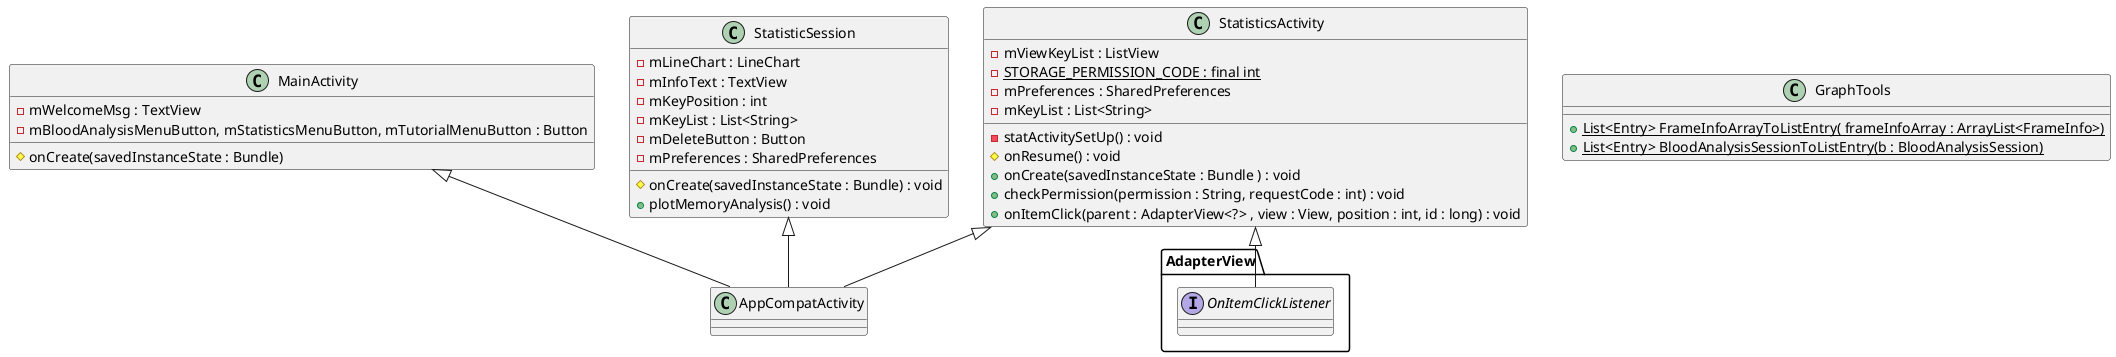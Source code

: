 @startuml
'https://plantuml.com/class-diagram


interface AdapterView.OnItemClickListener


MainActivity <|-- AppCompatActivity

StatisticSession <|-- AppCompatActivity

StatisticsActivity <|-- AdapterView.OnItemClickListener
StatisticsActivity <|-- AppCompatActivity

class GraphTools {
+ {static} List<Entry> FrameInfoArrayToListEntry( frameInfoArray : ArrayList<FrameInfo>)
+ {static} List<Entry> BloodAnalysisSessionToListEntry(b : BloodAnalysisSession)
}

class MainActivity {
- mWelcomeMsg : TextView
- mBloodAnalysisMenuButton, mStatisticsMenuButton, mTutorialMenuButton : Button
# onCreate(savedInstanceState : Bundle)
}

class StatisticsActivity {
- mViewKeyList : ListView
- {static} STORAGE_PERMISSION_CODE : final int
- mPreferences : SharedPreferences
- mKeyList : List<String>

- statActivitySetUp() : void
# onResume() : void
+ onCreate(savedInstanceState : Bundle ) : void
+ checkPermission(permission : String, requestCode : int) : void
+ onItemClick(parent : AdapterView<?> , view : View, position : int, id : long) : void
}

class StatisticSession {
- mLineChart : LineChart
- mInfoText : TextView
- mKeyPosition : int
- mKeyList : List<String>
- mDeleteButton : Button
- mPreferences : SharedPreferences

# onCreate(savedInstanceState : Bundle) : void
+ plotMemoryAnalysis() : void
}



@enduml